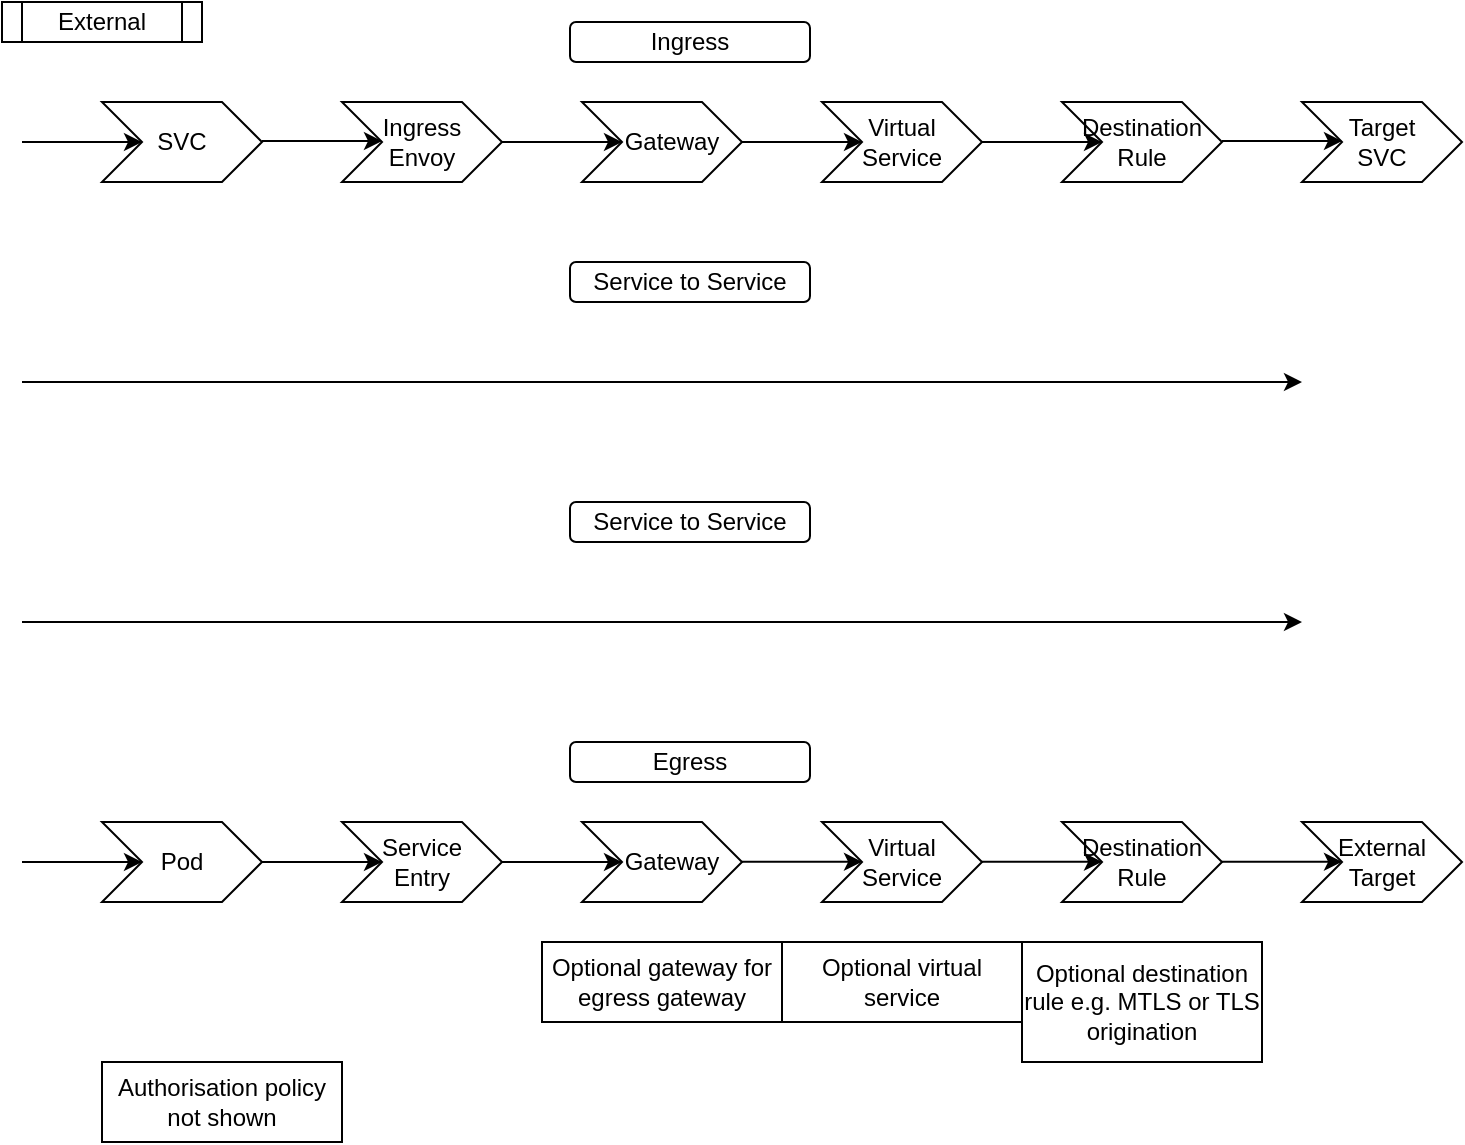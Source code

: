<mxfile version="14.3.1" type="github">
  <diagram id="CrPepzCUSfD-_4TTZcz4" name="Page-1">
    <mxGraphModel dx="895" dy="477" grid="1" gridSize="10" guides="1" tooltips="1" connect="1" arrows="1" fold="1" page="1" pageScale="1" pageWidth="827" pageHeight="1169" math="0" shadow="0">
      <root>
        <mxCell id="0" />
        <mxCell id="1" parent="0" />
        <mxCell id="A1FotoUGLC98LH-5cCCb-1" value="" style="endArrow=classic;html=1;" edge="1" parent="1" source="A1FotoUGLC98LH-5cCCb-18" target="A1FotoUGLC98LH-5cCCb-20">
          <mxGeometry width="50" height="50" relative="1" as="geometry">
            <mxPoint x="80" y="120" as="sourcePoint" />
            <mxPoint x="720" y="120" as="targetPoint" />
          </mxGeometry>
        </mxCell>
        <mxCell id="A1FotoUGLC98LH-5cCCb-2" value="" style="endArrow=classic;html=1;" edge="1" parent="1">
          <mxGeometry width="50" height="50" relative="1" as="geometry">
            <mxPoint x="80" y="240" as="sourcePoint" />
            <mxPoint x="720" y="240" as="targetPoint" />
          </mxGeometry>
        </mxCell>
        <mxCell id="A1FotoUGLC98LH-5cCCb-3" value="" style="endArrow=classic;html=1;" edge="1" parent="1">
          <mxGeometry width="50" height="50" relative="1" as="geometry">
            <mxPoint x="80" y="360" as="sourcePoint" />
            <mxPoint x="720" y="360" as="targetPoint" />
          </mxGeometry>
        </mxCell>
        <mxCell id="A1FotoUGLC98LH-5cCCb-5" value="Ingress" style="rounded=1;whiteSpace=wrap;html=1;verticalAlign=middle;" vertex="1" parent="1">
          <mxGeometry x="354" y="60" width="120" height="20" as="geometry" />
        </mxCell>
        <mxCell id="A1FotoUGLC98LH-5cCCb-6" value="Service to Service" style="rounded=1;whiteSpace=wrap;html=1;" vertex="1" parent="1">
          <mxGeometry x="354" y="180" width="120" height="20" as="geometry" />
        </mxCell>
        <mxCell id="A1FotoUGLC98LH-5cCCb-7" value="Service to Service" style="rounded=1;whiteSpace=wrap;html=1;" vertex="1" parent="1">
          <mxGeometry x="354" y="300" width="120" height="20" as="geometry" />
        </mxCell>
        <mxCell id="A1FotoUGLC98LH-5cCCb-8" value="" style="endArrow=classic;html=1;" edge="1" parent="1" source="A1FotoUGLC98LH-5cCCb-26" target="A1FotoUGLC98LH-5cCCb-28">
          <mxGeometry width="50" height="50" relative="1" as="geometry">
            <mxPoint x="80" y="480" as="sourcePoint" />
            <mxPoint x="370" y="480" as="targetPoint" />
          </mxGeometry>
        </mxCell>
        <mxCell id="A1FotoUGLC98LH-5cCCb-9" value="Egress" style="rounded=1;whiteSpace=wrap;html=1;" vertex="1" parent="1">
          <mxGeometry x="354" y="420" width="120" height="20" as="geometry" />
        </mxCell>
        <mxCell id="A1FotoUGLC98LH-5cCCb-10" value="External" style="shape=process;whiteSpace=wrap;html=1;backgroundOutline=1;" vertex="1" parent="1">
          <mxGeometry x="70" y="50" width="100" height="20" as="geometry" />
        </mxCell>
        <mxCell id="A1FotoUGLC98LH-5cCCb-13" value="SVC" style="shape=step;perimeter=stepPerimeter;whiteSpace=wrap;html=1;fixedSize=1;" vertex="1" parent="1">
          <mxGeometry x="120" y="100" width="80" height="40" as="geometry" />
        </mxCell>
        <mxCell id="A1FotoUGLC98LH-5cCCb-14" value="&lt;div&gt;Ingress&lt;/div&gt;&lt;div&gt;Envoy&lt;br&gt;&lt;/div&gt;" style="shape=step;perimeter=stepPerimeter;whiteSpace=wrap;html=1;fixedSize=1;" vertex="1" parent="1">
          <mxGeometry x="240" y="100" width="80" height="40" as="geometry" />
        </mxCell>
        <mxCell id="A1FotoUGLC98LH-5cCCb-15" value="" style="endArrow=classic;html=1;" edge="1" parent="1">
          <mxGeometry width="50" height="50" relative="1" as="geometry">
            <mxPoint x="80" y="120" as="sourcePoint" />
            <mxPoint x="140" y="120" as="targetPoint" />
          </mxGeometry>
        </mxCell>
        <mxCell id="A1FotoUGLC98LH-5cCCb-16" value="&amp;nbsp;&amp;nbsp; Gateway" style="shape=step;perimeter=stepPerimeter;whiteSpace=wrap;html=1;fixedSize=1;" vertex="1" parent="1">
          <mxGeometry x="360" y="100" width="80" height="40" as="geometry" />
        </mxCell>
        <mxCell id="A1FotoUGLC98LH-5cCCb-17" value="" style="endArrow=classic;html=1;" edge="1" parent="1" source="A1FotoUGLC98LH-5cCCb-14" target="A1FotoUGLC98LH-5cCCb-16">
          <mxGeometry width="50" height="50" relative="1" as="geometry">
            <mxPoint x="320" y="120" as="sourcePoint" />
            <mxPoint x="720" y="120" as="targetPoint" />
          </mxGeometry>
        </mxCell>
        <mxCell id="A1FotoUGLC98LH-5cCCb-18" value="&lt;div&gt;Virtual&lt;/div&gt;&lt;div&gt;Service&lt;br&gt;&lt;/div&gt;" style="shape=step;perimeter=stepPerimeter;whiteSpace=wrap;html=1;fixedSize=1;" vertex="1" parent="1">
          <mxGeometry x="480" y="100" width="80" height="40" as="geometry" />
        </mxCell>
        <mxCell id="A1FotoUGLC98LH-5cCCb-19" value="" style="endArrow=classic;html=1;" edge="1" parent="1" source="A1FotoUGLC98LH-5cCCb-16" target="A1FotoUGLC98LH-5cCCb-18">
          <mxGeometry width="50" height="50" relative="1" as="geometry">
            <mxPoint x="440" y="120" as="sourcePoint" />
            <mxPoint x="720" y="120" as="targetPoint" />
          </mxGeometry>
        </mxCell>
        <mxCell id="A1FotoUGLC98LH-5cCCb-20" value="Destination Rule" style="shape=step;perimeter=stepPerimeter;whiteSpace=wrap;html=1;fixedSize=1;" vertex="1" parent="1">
          <mxGeometry x="600" y="100" width="80" height="40" as="geometry" />
        </mxCell>
        <mxCell id="A1FotoUGLC98LH-5cCCb-21" value="&lt;div&gt;Target&lt;/div&gt;&lt;div&gt;SVC&lt;/div&gt;" style="shape=step;perimeter=stepPerimeter;whiteSpace=wrap;html=1;fixedSize=1;" vertex="1" parent="1">
          <mxGeometry x="720" y="100" width="80" height="40" as="geometry" />
        </mxCell>
        <mxCell id="A1FotoUGLC98LH-5cCCb-22" value="" style="endArrow=classic;html=1;" edge="1" parent="1">
          <mxGeometry width="50" height="50" relative="1" as="geometry">
            <mxPoint x="680" y="119.5" as="sourcePoint" />
            <mxPoint x="740" y="119.5" as="targetPoint" />
          </mxGeometry>
        </mxCell>
        <mxCell id="A1FotoUGLC98LH-5cCCb-23" value="" style="endArrow=classic;html=1;" edge="1" parent="1">
          <mxGeometry width="50" height="50" relative="1" as="geometry">
            <mxPoint x="200" y="119.5" as="sourcePoint" />
            <mxPoint x="260" y="119.5" as="targetPoint" />
          </mxGeometry>
        </mxCell>
        <mxCell id="A1FotoUGLC98LH-5cCCb-24" value="Pod" style="shape=step;perimeter=stepPerimeter;whiteSpace=wrap;html=1;fixedSize=1;" vertex="1" parent="1">
          <mxGeometry x="120" y="460" width="80" height="40" as="geometry" />
        </mxCell>
        <mxCell id="A1FotoUGLC98LH-5cCCb-25" value="" style="endArrow=classic;html=1;" edge="1" parent="1" target="A1FotoUGLC98LH-5cCCb-24">
          <mxGeometry width="50" height="50" relative="1" as="geometry">
            <mxPoint x="80" y="480" as="sourcePoint" />
            <mxPoint x="720" y="480" as="targetPoint" />
          </mxGeometry>
        </mxCell>
        <mxCell id="A1FotoUGLC98LH-5cCCb-26" value="&lt;div&gt;Service&lt;/div&gt;&lt;div&gt;Entry&lt;br&gt;&lt;/div&gt;" style="shape=step;perimeter=stepPerimeter;whiteSpace=wrap;html=1;fixedSize=1;" vertex="1" parent="1">
          <mxGeometry x="240" y="460" width="80" height="40" as="geometry" />
        </mxCell>
        <mxCell id="A1FotoUGLC98LH-5cCCb-27" value="" style="endArrow=classic;html=1;" edge="1" parent="1" source="A1FotoUGLC98LH-5cCCb-24" target="A1FotoUGLC98LH-5cCCb-26">
          <mxGeometry width="50" height="50" relative="1" as="geometry">
            <mxPoint x="200" y="480" as="sourcePoint" />
            <mxPoint x="720" y="480" as="targetPoint" />
          </mxGeometry>
        </mxCell>
        <mxCell id="A1FotoUGLC98LH-5cCCb-28" value="&amp;nbsp;&amp;nbsp; Gateway" style="shape=step;perimeter=stepPerimeter;whiteSpace=wrap;html=1;fixedSize=1;" vertex="1" parent="1">
          <mxGeometry x="360" y="460" width="80" height="40" as="geometry" />
        </mxCell>
        <mxCell id="A1FotoUGLC98LH-5cCCb-29" value="&lt;div&gt;Virtual&lt;/div&gt;&lt;div&gt;Service&lt;br&gt;&lt;/div&gt;" style="shape=step;perimeter=stepPerimeter;whiteSpace=wrap;html=1;fixedSize=1;" vertex="1" parent="1">
          <mxGeometry x="480" y="460" width="80" height="40" as="geometry" />
        </mxCell>
        <mxCell id="A1FotoUGLC98LH-5cCCb-30" value="&lt;div&gt;Destination&lt;/div&gt;&lt;div&gt;Rule&lt;br&gt;&lt;/div&gt;" style="shape=step;perimeter=stepPerimeter;whiteSpace=wrap;html=1;fixedSize=1;" vertex="1" parent="1">
          <mxGeometry x="600" y="460" width="80" height="40" as="geometry" />
        </mxCell>
        <mxCell id="A1FotoUGLC98LH-5cCCb-31" value="" style="endArrow=classic;html=1;entryX=0;entryY=0.5;entryDx=0;entryDy=0;" edge="1" parent="1">
          <mxGeometry width="50" height="50" relative="1" as="geometry">
            <mxPoint x="440" y="479.92" as="sourcePoint" />
            <mxPoint x="500" y="479.92" as="targetPoint" />
          </mxGeometry>
        </mxCell>
        <mxCell id="A1FotoUGLC98LH-5cCCb-32" value="" style="endArrow=classic;html=1;entryX=0;entryY=0.5;entryDx=0;entryDy=0;" edge="1" parent="1">
          <mxGeometry width="50" height="50" relative="1" as="geometry">
            <mxPoint x="560" y="479.92" as="sourcePoint" />
            <mxPoint x="620" y="479.92" as="targetPoint" />
          </mxGeometry>
        </mxCell>
        <mxCell id="A1FotoUGLC98LH-5cCCb-33" value="" style="endArrow=classic;html=1;entryX=0;entryY=0.5;entryDx=0;entryDy=0;" edge="1" parent="1">
          <mxGeometry width="50" height="50" relative="1" as="geometry">
            <mxPoint x="680" y="479.92" as="sourcePoint" />
            <mxPoint x="740" y="479.92" as="targetPoint" />
          </mxGeometry>
        </mxCell>
        <mxCell id="A1FotoUGLC98LH-5cCCb-34" value="&lt;div&gt;External&lt;/div&gt;&lt;div&gt;Target&lt;/div&gt;" style="shape=step;perimeter=stepPerimeter;whiteSpace=wrap;html=1;fixedSize=1;" vertex="1" parent="1">
          <mxGeometry x="720" y="460" width="80" height="40" as="geometry" />
        </mxCell>
        <mxCell id="A1FotoUGLC98LH-5cCCb-35" value="Optional gateway for egress gateway" style="rounded=0;whiteSpace=wrap;html=1;" vertex="1" parent="1">
          <mxGeometry x="340" y="520" width="120" height="40" as="geometry" />
        </mxCell>
        <mxCell id="A1FotoUGLC98LH-5cCCb-36" value="Optional virtual service" style="rounded=0;whiteSpace=wrap;html=1;" vertex="1" parent="1">
          <mxGeometry x="460" y="520" width="120" height="40" as="geometry" />
        </mxCell>
        <mxCell id="A1FotoUGLC98LH-5cCCb-37" value="Optional destination rule e.g. MTLS or TLS origination" style="rounded=0;whiteSpace=wrap;html=1;" vertex="1" parent="1">
          <mxGeometry x="580" y="520" width="120" height="60" as="geometry" />
        </mxCell>
        <mxCell id="A1FotoUGLC98LH-5cCCb-38" value="Authorisation policy not shown" style="rounded=0;whiteSpace=wrap;html=1;" vertex="1" parent="1">
          <mxGeometry x="120" y="580" width="120" height="40" as="geometry" />
        </mxCell>
      </root>
    </mxGraphModel>
  </diagram>
</mxfile>
